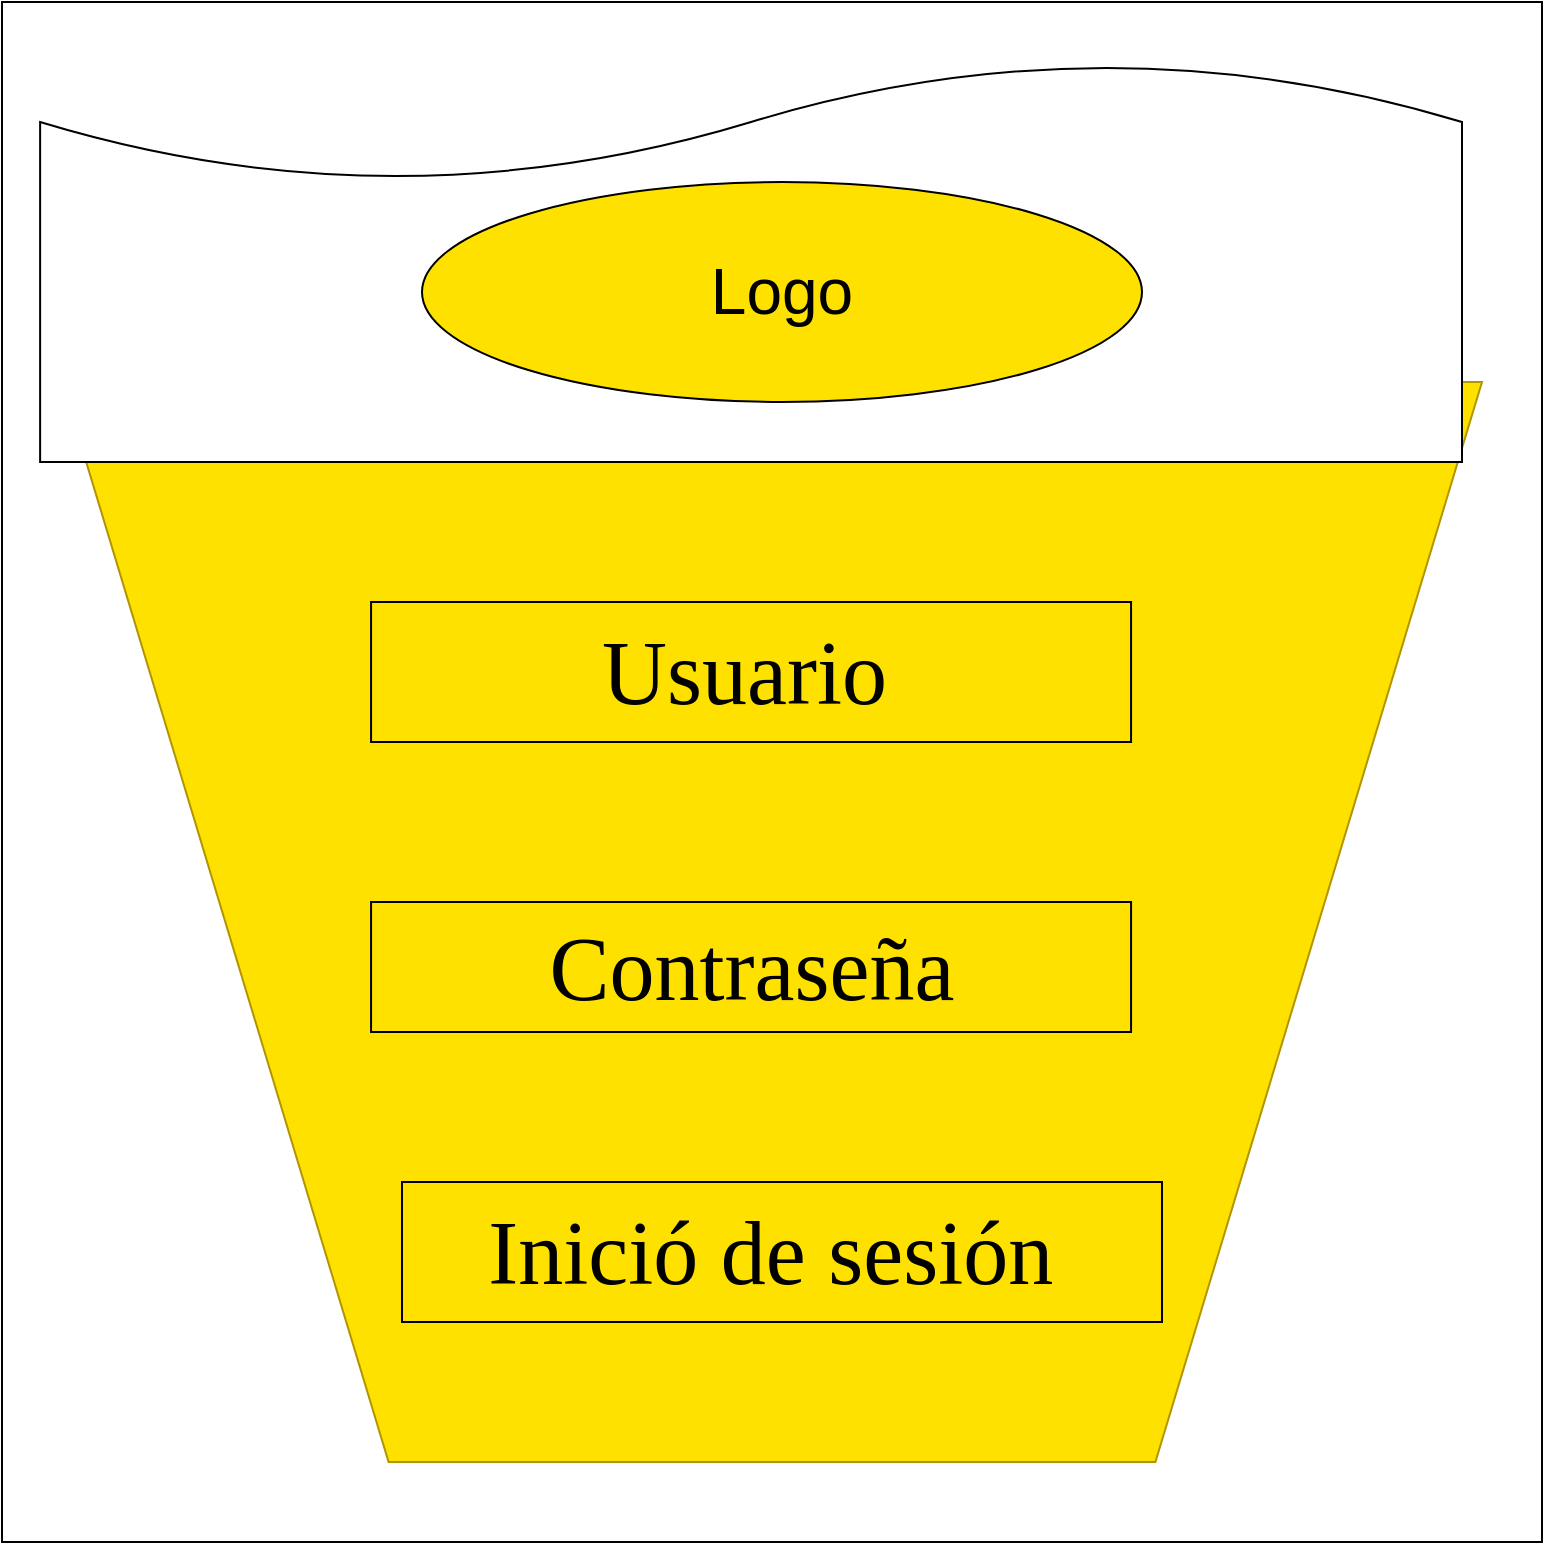 <mxfile version="13.7.7" type="github" pages="3">
  <diagram id="TW-A-ixEIknbUNzaK7g7" name="Page-1">
    <mxGraphModel dx="2249" dy="762" grid="1" gridSize="10" guides="1" tooltips="1" connect="1" arrows="1" fold="1" page="1" pageScale="1" pageWidth="827" pageHeight="1169" math="0" shadow="0">
      <root>
        <mxCell id="0" />
        <mxCell id="1" parent="0" />
        <mxCell id="heYaZ9VfZR7EMVxAdLfT-1" value="" style="whiteSpace=wrap;html=1;aspect=fixed;" vertex="1" parent="1">
          <mxGeometry x="-720" width="770" height="770" as="geometry" />
        </mxCell>
        <mxCell id="heYaZ9VfZR7EMVxAdLfT-2" value="" style="verticalLabelPosition=bottom;verticalAlign=top;html=1;shape=trapezoid;perimeter=trapezoidPerimeter;whiteSpace=wrap;size=0.23;arcSize=10;flipV=1;strokeColor=#B09500;fontColor=#ffffff;fillColor=#FFE100;" vertex="1" parent="1">
          <mxGeometry x="-690" y="190" width="710" height="540" as="geometry" />
        </mxCell>
        <mxCell id="heYaZ9VfZR7EMVxAdLfT-3" value="" style="shape=document;whiteSpace=wrap;html=1;boundedLbl=1;rotation=-180;" vertex="1" parent="1">
          <mxGeometry x="-700.94" y="30" width="710.94" height="200" as="geometry" />
        </mxCell>
        <mxCell id="heYaZ9VfZR7EMVxAdLfT-4" value="&lt;font style=&quot;font-size: 45px&quot; face=&quot;Times New Roman&quot;&gt;Inició de sesión&amp;nbsp;&lt;/font&gt;" style="rounded=0;whiteSpace=wrap;html=1;fillColor=#FFE100;gradientColor=none;" vertex="1" parent="1">
          <mxGeometry x="-520" y="590" width="380" height="70" as="geometry" />
        </mxCell>
        <mxCell id="heYaZ9VfZR7EMVxAdLfT-5" value="&lt;font style=&quot;font-size: 45px&quot; face=&quot;Times New Roman&quot;&gt;Contraseña&lt;/font&gt;" style="rounded=0;whiteSpace=wrap;html=1;fillColor=#FFE100;gradientColor=none;" vertex="1" parent="1">
          <mxGeometry x="-535.47" y="450" width="380" height="65" as="geometry" />
        </mxCell>
        <mxCell id="heYaZ9VfZR7EMVxAdLfT-6" value="&lt;font face=&quot;Times New Roman&quot;&gt;&lt;font style=&quot;font-size: 45px&quot;&gt;Usuario&lt;/font&gt;&lt;font style=&quot;font-size: 30px&quot;&gt;&amp;nbsp;&lt;/font&gt;&lt;/font&gt;" style="rounded=0;whiteSpace=wrap;html=1;fillColor=#FFE100;gradientColor=none;fontSize=15;" vertex="1" parent="1">
          <mxGeometry x="-535.47" y="300" width="380" height="70" as="geometry" />
        </mxCell>
        <mxCell id="heYaZ9VfZR7EMVxAdLfT-7" value="&lt;font style=&quot;font-size: 32px&quot;&gt;Logo&lt;/font&gt;" style="ellipse;whiteSpace=wrap;html=1;fillColor=#FFE100;gradientColor=none;fontSize=15;" vertex="1" parent="1">
          <mxGeometry x="-510" y="90" width="360" height="110" as="geometry" />
        </mxCell>
      </root>
    </mxGraphModel>
  </diagram>
  <diagram id="Lk50FhcbVBuowkxIOB6h" name="Page-2">
    <mxGraphModel dx="2249" dy="762" grid="1" gridSize="10" guides="1" tooltips="1" connect="1" arrows="1" fold="1" page="1" pageScale="1" pageWidth="827" pageHeight="1169" math="0" shadow="0">
      <root>
        <mxCell id="K8oEUVKuanUdhAdAAaoP-0" />
        <mxCell id="K8oEUVKuanUdhAdAAaoP-1" parent="K8oEUVKuanUdhAdAAaoP-0" />
        <mxCell id="K8oEUVKuanUdhAdAAaoP-2" value="" style="whiteSpace=wrap;html=1;aspect=fixed;" vertex="1" parent="K8oEUVKuanUdhAdAAaoP-1">
          <mxGeometry x="-552.5" y="460" width="770" height="770" as="geometry" />
        </mxCell>
        <mxCell id="K8oEUVKuanUdhAdAAaoP-3" value="" style="shape=offPageConnector;whiteSpace=wrap;html=1;fillColor=#FFE100;gradientColor=none;fontSize=31;" vertex="1" parent="K8oEUVKuanUdhAdAAaoP-1">
          <mxGeometry x="-470" y="620" width="650" height="500" as="geometry" />
        </mxCell>
        <mxCell id="K8oEUVKuanUdhAdAAaoP-4" value="" style="shape=loopLimit;whiteSpace=wrap;html=1;fillColor=#FFE100;gradientColor=none;fontSize=31;rotation=-180;" vertex="1" parent="K8oEUVKuanUdhAdAAaoP-1">
          <mxGeometry x="-470" y="930" width="650" height="300" as="geometry" />
        </mxCell>
        <mxCell id="K8oEUVKuanUdhAdAAaoP-5" value="" style="shape=document;whiteSpace=wrap;html=1;boundedLbl=1;rotation=-180;verticalAlign=middle;" vertex="1" parent="K8oEUVKuanUdhAdAAaoP-1">
          <mxGeometry x="-485" y="460" width="665" height="160" as="geometry" />
        </mxCell>
        <mxCell id="K8oEUVKuanUdhAdAAaoP-6" value="&lt;font style=&quot;font-size: 32px&quot;&gt;Logo&lt;/font&gt;" style="ellipse;whiteSpace=wrap;html=1;fillColor=#FFE100;gradientColor=none;fontSize=15;" vertex="1" parent="K8oEUVKuanUdhAdAAaoP-1">
          <mxGeometry x="-332.5" y="500" width="350" height="110" as="geometry" />
        </mxCell>
        <mxCell id="K8oEUVKuanUdhAdAAaoP-7" value="Usuario *" style="text;html=1;strokeColor=none;fillColor=none;align=center;verticalAlign=middle;whiteSpace=wrap;rounded=0;fontSize=31;" vertex="1" parent="K8oEUVKuanUdhAdAAaoP-1">
          <mxGeometry x="-380" y="650" width="140" height="20" as="geometry" />
        </mxCell>
        <mxCell id="K8oEUVKuanUdhAdAAaoP-8" value="" style="rounded=1;whiteSpace=wrap;html=1;fillColor=#FFE100;gradientColor=none;fontSize=31;" vertex="1" parent="K8oEUVKuanUdhAdAAaoP-1">
          <mxGeometry x="-390" y="860" width="440" height="80" as="geometry" />
        </mxCell>
        <mxCell id="K8oEUVKuanUdhAdAAaoP-9" value="" style="rounded=1;whiteSpace=wrap;html=1;fillColor=#FFE100;gradientColor=none;fontSize=31;" vertex="1" parent="K8oEUVKuanUdhAdAAaoP-1">
          <mxGeometry x="-390" y="700" width="440" height="80" as="geometry" />
        </mxCell>
        <mxCell id="K8oEUVKuanUdhAdAAaoP-10" value="Contraseña *" style="text;html=1;strokeColor=none;fillColor=none;align=center;verticalAlign=middle;whiteSpace=wrap;rounded=0;fontSize=31;" vertex="1" parent="K8oEUVKuanUdhAdAAaoP-1">
          <mxGeometry x="-400" y="820" width="190" height="20" as="geometry" />
        </mxCell>
        <mxCell id="K8oEUVKuanUdhAdAAaoP-11" value="&lt;span style=&quot;font-family: &amp;#34;times new roman&amp;#34; ; font-size: 45px&quot;&gt;Inició de sesión&amp;nbsp;&lt;/span&gt;" style="rounded=1;whiteSpace=wrap;html=1;fillColor=#FFE100;gradientColor=none;fontSize=31;" vertex="1" parent="K8oEUVKuanUdhAdAAaoP-1">
          <mxGeometry x="-390" y="1010" width="440" height="80" as="geometry" />
        </mxCell>
        <mxCell id="K8oEUVKuanUdhAdAAaoP-12" style="edgeStyle=orthogonalEdgeStyle;rounded=0;orthogonalLoop=1;jettySize=auto;html=1;exitX=0.5;exitY=1;exitDx=0;exitDy=0;" edge="1" parent="K8oEUVKuanUdhAdAAaoP-1" source="K8oEUVKuanUdhAdAAaoP-10" target="K8oEUVKuanUdhAdAAaoP-10">
          <mxGeometry relative="1" as="geometry" />
        </mxCell>
      </root>
    </mxGraphModel>
  </diagram>
  <diagram id="SM3x7Jk5x0n5qglzd0zX" name="Page-3">
    <mxGraphModel dx="2249" dy="762" grid="1" gridSize="10" guides="1" tooltips="1" connect="1" arrows="1" fold="1" page="1" pageScale="1" pageWidth="827" pageHeight="1169" math="0" shadow="0">
      <root>
        <mxCell id="orSdCoSIvWCg2W1D-Wgt-0" />
        <mxCell id="orSdCoSIvWCg2W1D-Wgt-1" parent="orSdCoSIvWCg2W1D-Wgt-0" />
        <mxCell id="orSdCoSIvWCg2W1D-Wgt-2" value="" style="whiteSpace=wrap;html=1;aspect=fixed;" vertex="1" parent="orSdCoSIvWCg2W1D-Wgt-1">
          <mxGeometry x="-500" y="340" width="770" height="770" as="geometry" />
        </mxCell>
        <mxCell id="orSdCoSIvWCg2W1D-Wgt-3" value="&lt;font style=&quot;font-size: 32px&quot;&gt;Logo&lt;/font&gt;" style="ellipse;whiteSpace=wrap;html=1;fontSize=15;" vertex="1" parent="orSdCoSIvWCg2W1D-Wgt-1">
          <mxGeometry x="-360" y="480" width="560" height="150" as="geometry" />
        </mxCell>
        <mxCell id="orSdCoSIvWCg2W1D-Wgt-4" value="&lt;span style=&quot;color: rgba(0 , 0 , 0 , 0) ; font-family: monospace ; font-size: 0px&quot;&gt;%3CmxGraphModel%3E%3Croot%3E%3CmxCell%20id%3D%220%22%2F%3E%3CmxCell%20id%3D%221%22%20parent%3D%220%22%2F%3E%3CmxCell%20id%3D%222%22%20value%3D%22%26lt%3Bfont%20style%3D%26quot%3Bfont-size%3A%2045px%26quot%3B%20face%3D%26quot%3BTimes%20New%20Roman%26quot%3B%26gt%3BContrase%C3%B1a%26lt%3B%2Ffont%26gt%3B%22%20style%3D%22rounded%3D0%3BwhiteSpace%3Dwrap%3Bhtml%3D1%3BfillColor%3D%23FFE100%3BgradientColor%3Dnone%3B%22%20vertex%3D%221%22%20parent%3D%221%22%3E%3CmxGeometry%20x%3D%22-420%22%20y%3D%22680%22%20width%3D%22460%22%20height%3D%22100%22%20as%3D%22geometry%22%2F%3E%3C%2FmxCell%3E%3CmxCell%20id%3D%223%22%20value%3D%22%26lt%3Bfont%20face%3D%26quot%3BTimes%20New%20Roman%26quot%3B%26gt%3B%26lt%3Bfont%20style%3D%26quot%3Bfont-size%3A%2045px%26quot%3B%26gt%3BUsuario%26lt%3B%2Ffont%26gt%3B%26lt%3Bfont%20style%3D%26quot%3Bfont-size%3A%2030px%26quot%3B%26gt%3B%26amp%3Bnbsp%3B%26lt%3B%2Ffont%26gt%3B%26lt%3B%2Ffont%26gt%3B%22%20style%3D%22rounded%3D0%3BwhiteSpace%3Dwrap%3Bhtml%3D1%3BfillColor%3D%23FFE100%3BgradientColor%3Dnone%3BfontSize%3D15%3B%22%20vertex%3D%221%22%20parent%3D%221%22%3E%3CmxGeometry%20x%3D%22-410%22%20y%3D%22500%22%20width%3D%22460%22%20height%3D%22100%22%20as%3D%22geometry%22%2F%3E%3C%2FmxCell%3E%3C%2Froot%3E%3C%2FmxGraphModel%3E&lt;/span&gt;&lt;span style=&quot;color: rgba(0 , 0 , 0 , 0) ; font-family: monospace ; font-size: 0px&quot;&gt;%3CmxGraphModel%3E%3Croot%3E%3CmxCell%20id%3D%220%22%2F%3E%3CmxCell%20id%3D%221%22%20parent%3D%220%22%2F%3E%3CmxCell%20id%3D%222%22%20value%3D%22%26lt%3Bfont%20style%3D%26quot%3Bfont-size%3A%2045px%26quot%3B%20face%3D%26quot%3BTimes%20New%20Roman%26quot%3B%26gt%3BContrase%C3%B1a%26lt%3B%2Ffont%26gt%3B%22%20style%3D%22rounded%3D0%3BwhiteSpace%3Dwrap%3Bhtml%3D1%3BfillColor%3D%23FFE100%3BgradientColor%3Dnone%3B%22%20vertex%3D%221%22%20parent%3D%221%22%3E%3CmxGeometry%20x%3D%22-420%22%20y%3D%22680%22%20width%3D%22460%22%20height%3D%22100%22%20as%3D%22geometry%22%2F%3E%3C%2FmxCell%3E%3CmxCell%20id%3D%223%22%20value%3D%22%26lt%3Bfont%20face%3D%26quot%3BTimes%20New%20Roman%26quot%3B%26gt%3B%26lt%3Bfont%20style%3D%26quot%3Bfont-size%3A%2045px%26quot%3B%26gt%3BUsuario%26lt%3B%2Ffont%26gt%3B%26lt%3Bfont%20style%3D%26quot%3Bfont-size%3A%2030px%26quot%3B%26gt%3B%26amp%3Bnbsp%3B%26lt%3B%2Ffont%26gt%3B%26lt%3B%2Ffont%26gt%3B%22%20style%3D%22rounded%3D0%3BwhiteSpace%3Dwrap%3Bhtml%3D1%3BfillColor%3D%23FFE100%3BgradientColor%3Dnone%3BfontSize%3D15%3B%22%20vertex%3D%221%22%20parent%3D%221%22%3E%3CmxGeometry%20x%3D%22-410%22%20y%3D%22500%22%20width%3D%22460%22%20height%3D%22100%22%20as%3D%22geometry%22%2F%3E%3C%2FmxCell%3E%3C%2Froot%3E%3C%2FmxGraphModel%3E&lt;/span&gt;&lt;span style=&quot;color: rgba(0 , 0 , 0 , 0) ; font-family: monospace ; font-size: 0px&quot;&gt;%3CmxGraphModel%3E%3Croot%3E%3CmxCell%20id%3D%220%22%2F%3E%3CmxCell%20id%3D%221%22%20parent%3D%220%22%2F%3E%3CmxCell%20id%3D%222%22%20value%3D%22%26lt%3Bfont%20style%3D%26quot%3Bfont-size%3A%2045px%26quot%3B%20face%3D%26quot%3BTimes%20New%20Roman%26quot%3B%26gt%3BContrase%C3%B1a%26lt%3B%2Ffont%26gt%3B%22%20style%3D%22rounded%3D0%3BwhiteSpace%3Dwrap%3Bhtml%3D1%3BfillColor%3D%23FFE100%3BgradientColor%3Dnone%3B%22%20vertex%3D%221%22%20parent%3D%221%22%3E%3CmxGeometry%20x%3D%22-420%22%20y%3D%22680%22%20width%3D%22460%22%20height%3D%22100%22%20as%3D%22geometry%22%2F%3E%3C%2FmxCell%3E%3CmxCell%20id%3D%223%22%20value%3D%22%26lt%3Bfont%20face%3D%26quot%3BTimes%20New%20Roman%26quot%3B%26gt%3B%26lt%3Bfont%20style%3D%26quot%3Bfont-size%3A%2045px%26quot%3B%26gt%3BUsuario%26lt%3B%2Ffont%26gt%3B%26lt%3Bfont%20style%3D%26quot%3Bfont-size%3A%2030px%26quot%3B%26gt%3B%26amp%3Bnbsp%3B%26lt%3B%2Ffont%26gt%3B%26lt%3B%2Ffont%26gt%3B%22%20style%3D%22rounded%3D0%3BwhiteSpace%3Dwrap%3Bhtml%3D1%3BfillColor%3D%23FFE100%3BgradientColor%3Dnone%3BfontSize%3D15%3B%22%20vertex%3D%221%22%20parent%3D%221%22%3E%3CmxGeometry%20x%3D%22-410%22%20y%3D%22500%22%20width%3D%22460%22%20height%3D%22100%22%20as%3D%22geometry%22%2F%3E%3C%2FmxCell%3E%3C%2Froot%3E%3C%2FmxGraphModel%3E&lt;/span&gt;&lt;span style=&quot;color: rgba(0 , 0 , 0 , 0) ; font-family: monospace ; font-size: 0px&quot;&gt;%3CmxGraphModel%3E%3Croot%3E%3CmxCell%20id%3D%220%22%2F%3E%3CmxCell%20id%3D%221%22%20parent%3D%220%22%2F%3E%3CmxCell%20id%3D%222%22%20value%3D%22%26lt%3Bfont%20style%3D%26quot%3Bfont-size%3A%2045px%26quot%3B%20face%3D%26quot%3BTimes%20New%20Roman%26quot%3B%26gt%3BContrase%C3%B1a%26lt%3B%2Ffont%26gt%3B%22%20style%3D%22rounded%3D0%3BwhiteSpace%3Dwrap%3Bhtml%3D1%3BfillColor%3D%23FFE100%3BgradientColor%3Dnone%3B%22%20vertex%3D%221%22%20parent%3D%221%22%3E%3CmxGeometry%20x%3D%22-420%22%20y%3D%22680%22%20width%3D%22460%22%20height%3D%22100%22%20as%3D%22geometry%22%2F%3E%3C%2FmxCell%3E%3CmxCell%20id%3D%223%22%20value%3D%22%26lt%3Bfont%20face%3D%26quot%3BTimes%20New%20Roman%26quot%3B%26gt%3B%26lt%3Bfont%20style%3D%26quot%3Bfont-size%3A%2045px%26quot%3B%26gt%3BUsuario%26lt%3B%2Ffont%26gt%3B%26lt%3Bfont%20style%3D%26quot%3Bfont-size%3A%2030px%26quot%3B%26gt%3B%26amp%3Bnbsp%3B%26lt%3B%2Ffont%26gt%3B%26lt%3B%2Ffont%26gt%3B%22%20style%3D%22rounded%3D0%3BwhiteSpace%3Dwrap%3Bhtml%3D1%3BfillColor%3D%23FFE100%3BgradientColor%3Dnone%3BfontSize%3D15%3B%22%20vertex%3D%221%22%20parent%3D%221%22%3E%3CmxGeometry%20x%3D%22-410%22%20y%3D%22500%22%20width%3D%22460%22%20height%3D%22100%22%20as%3D%22geometry%22%2F%3E%3C%2FmxCell%3E%3C%2Froot%3E%3C%2FmxGraphModel%3E&lt;/span&gt;&lt;span style=&quot;color: rgba(0 , 0 , 0 , 0) ; font-family: monospace ; font-size: 0px&quot;&gt;%3CmxGraphModel%3E%3Croot%3E%3CmxCell%20id%3D%220%22%2F%3E%3CmxCell%20id%3D%221%22%20parent%3D%220%22%2F%3E%3CmxCell%20id%3D%222%22%20value%3D%22%26lt%3Bfont%20style%3D%26quot%3Bfont-size%3A%2045px%26quot%3B%20face%3D%26quot%3BTimes%20New%20Roman%26quot%3B%26gt%3BContrase%C3%B1a%26lt%3B%2Ffont%26gt%3B%22%20style%3D%22rounded%3D0%3BwhiteSpace%3Dwrap%3Bhtml%3D1%3BfillColor%3D%23FFE100%3BgradientColor%3Dnone%3B%22%20vertex%3D%221%22%20parent%3D%221%22%3E%3CmxGeometry%20x%3D%22-420%22%20y%3D%22680%22%20width%3D%22460%22%20height%3D%22100%22%20as%3D%22geometry%22%2F%3E%3C%2FmxCell%3E%3CmxCell%20id%3D%223%22%20value%3D%22%26lt%3Bfont%20face%3D%26quot%3BTimes%20New%20Roman%26quot%3B%26gt%3B%26lt%3Bfont%20style%3D%26quot%3Bfont-size%3A%2045px%26quot%3B%26gt%3BUsuario%26lt%3B%2Ffont%26gt%3B%26lt%3Bfont%20style%3D%26quot%3Bfont-size%3A%2030px%26quot%3B%26gt%3B%26amp%3Bnbsp%3B%26lt%3B%2Ffont%26gt%3B%26lt%3B%2Ffont%26gt%3B%22%20style%3D%22rounded%3D0%3BwhiteSpace%3Dwrap%3Bhtml%3D1%3BfillColor%3D%23FFE100%3BgradientColor%3Dnone%3BfontSize%3D15%3B%22%20vertex%3D%221%22%20parent%3D%221%22%3E%3CmxGeometry%20x%3D%22-410%22%20y%3D%22500%22%20width%3D%22460%22%20height%3D%22100%22%20as%3D%22geometry%22%2F%3E%3C%2FmxCell%3E%3C%2Froot%3E%3C%2FmxGraphModel%3E&lt;/span&gt;" style="whiteSpace=wrap;html=1;aspect=fixed;fontSize=31;" vertex="1" parent="orSdCoSIvWCg2W1D-Wgt-1">
          <mxGeometry x="-282.5" y="640" width="445" height="445" as="geometry" />
        </mxCell>
        <mxCell id="orSdCoSIvWCg2W1D-Wgt-5" value="&lt;font style=&quot;font-size: 45px&quot; face=&quot;Times New Roman&quot;&gt;Contraseña&lt;/font&gt;" style="rounded=0;whiteSpace=wrap;html=1;" vertex="1" parent="orSdCoSIvWCg2W1D-Wgt-1">
          <mxGeometry x="-260" y="760" width="388.75" height="80" as="geometry" />
        </mxCell>
        <mxCell id="orSdCoSIvWCg2W1D-Wgt-6" value="&lt;font face=&quot;Times New Roman&quot;&gt;&lt;font style=&quot;font-size: 45px&quot;&gt;Usuario&lt;/font&gt;&lt;font style=&quot;font-size: 30px&quot;&gt;&amp;nbsp;&lt;/font&gt;&lt;/font&gt;" style="rounded=0;whiteSpace=wrap;html=1;fontSize=15;" vertex="1" parent="orSdCoSIvWCg2W1D-Wgt-1">
          <mxGeometry x="-260" y="670" width="390" height="70" as="geometry" />
        </mxCell>
        <mxCell id="orSdCoSIvWCg2W1D-Wgt-7" value="Inició de sesión" style="labelPosition=center;verticalLabelPosition=middle;align=center;html=1;shape=mxgraph.basic.button;dx=10;fillColor=#FFE100;gradientColor=none;fontSize=31;" vertex="1" parent="orSdCoSIvWCg2W1D-Wgt-1">
          <mxGeometry x="-265" y="900" width="400" height="121" as="geometry" />
        </mxCell>
        <mxCell id="orSdCoSIvWCg2W1D-Wgt-8" value="" style="verticalLabelPosition=bottom;verticalAlign=top;html=1;shape=mxgraph.basic.half_circle;fontSize=31;rotation=-165;" vertex="1" parent="orSdCoSIvWCg2W1D-Wgt-1">
          <mxGeometry x="-370" y="400" width="170" height="90" as="geometry" />
        </mxCell>
        <mxCell id="orSdCoSIvWCg2W1D-Wgt-9" value="" style="shape=loopLimit;whiteSpace=wrap;html=1;fontSize=31;rotation=-120;strokeColor=#d6b656;fillColor=#FFE100;" vertex="1" parent="orSdCoSIvWCg2W1D-Wgt-1">
          <mxGeometry x="-450" y="375" width="170" height="210" as="geometry" />
        </mxCell>
      </root>
    </mxGraphModel>
  </diagram>
</mxfile>
